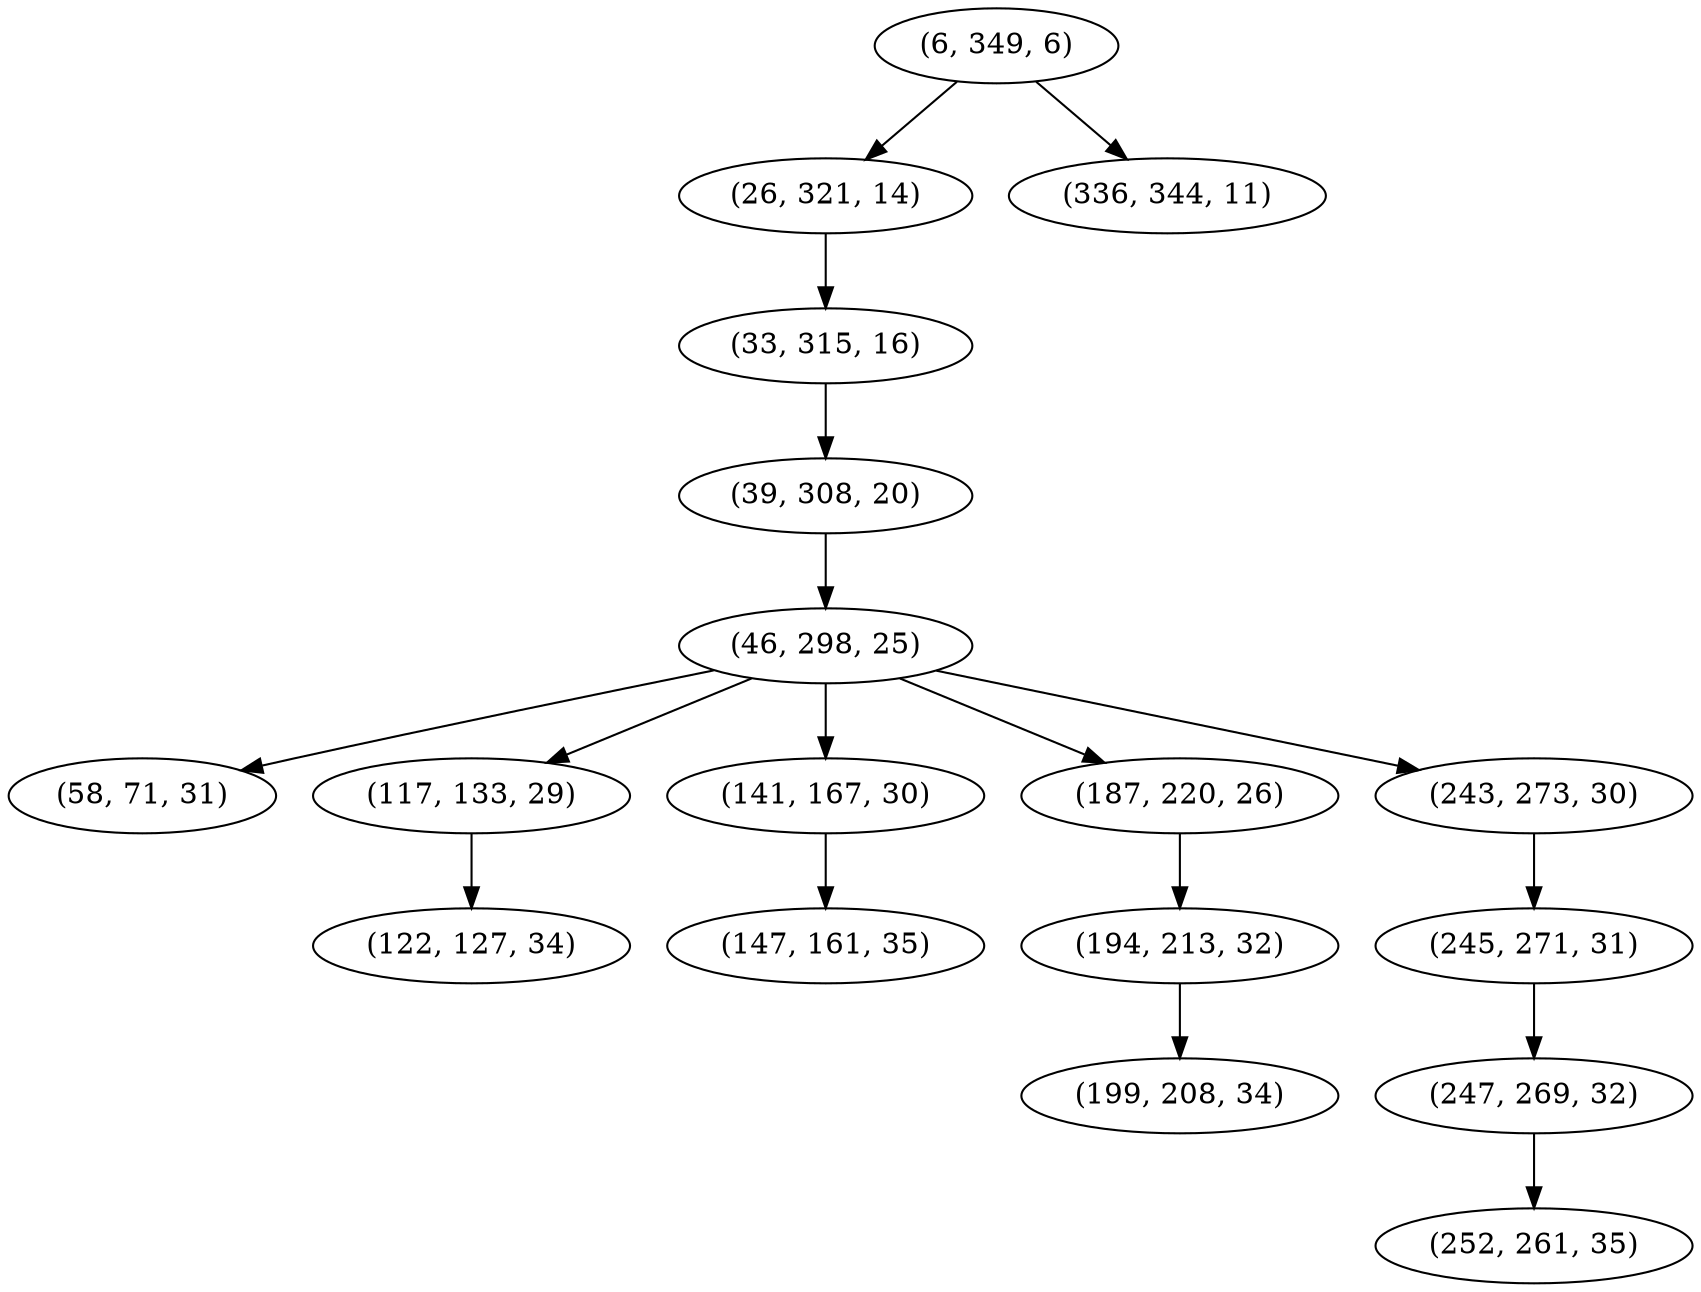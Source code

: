 digraph tree {
    "(6, 349, 6)";
    "(26, 321, 14)";
    "(33, 315, 16)";
    "(39, 308, 20)";
    "(46, 298, 25)";
    "(58, 71, 31)";
    "(117, 133, 29)";
    "(122, 127, 34)";
    "(141, 167, 30)";
    "(147, 161, 35)";
    "(187, 220, 26)";
    "(194, 213, 32)";
    "(199, 208, 34)";
    "(243, 273, 30)";
    "(245, 271, 31)";
    "(247, 269, 32)";
    "(252, 261, 35)";
    "(336, 344, 11)";
    "(6, 349, 6)" -> "(26, 321, 14)";
    "(6, 349, 6)" -> "(336, 344, 11)";
    "(26, 321, 14)" -> "(33, 315, 16)";
    "(33, 315, 16)" -> "(39, 308, 20)";
    "(39, 308, 20)" -> "(46, 298, 25)";
    "(46, 298, 25)" -> "(58, 71, 31)";
    "(46, 298, 25)" -> "(117, 133, 29)";
    "(46, 298, 25)" -> "(141, 167, 30)";
    "(46, 298, 25)" -> "(187, 220, 26)";
    "(46, 298, 25)" -> "(243, 273, 30)";
    "(117, 133, 29)" -> "(122, 127, 34)";
    "(141, 167, 30)" -> "(147, 161, 35)";
    "(187, 220, 26)" -> "(194, 213, 32)";
    "(194, 213, 32)" -> "(199, 208, 34)";
    "(243, 273, 30)" -> "(245, 271, 31)";
    "(245, 271, 31)" -> "(247, 269, 32)";
    "(247, 269, 32)" -> "(252, 261, 35)";
}

